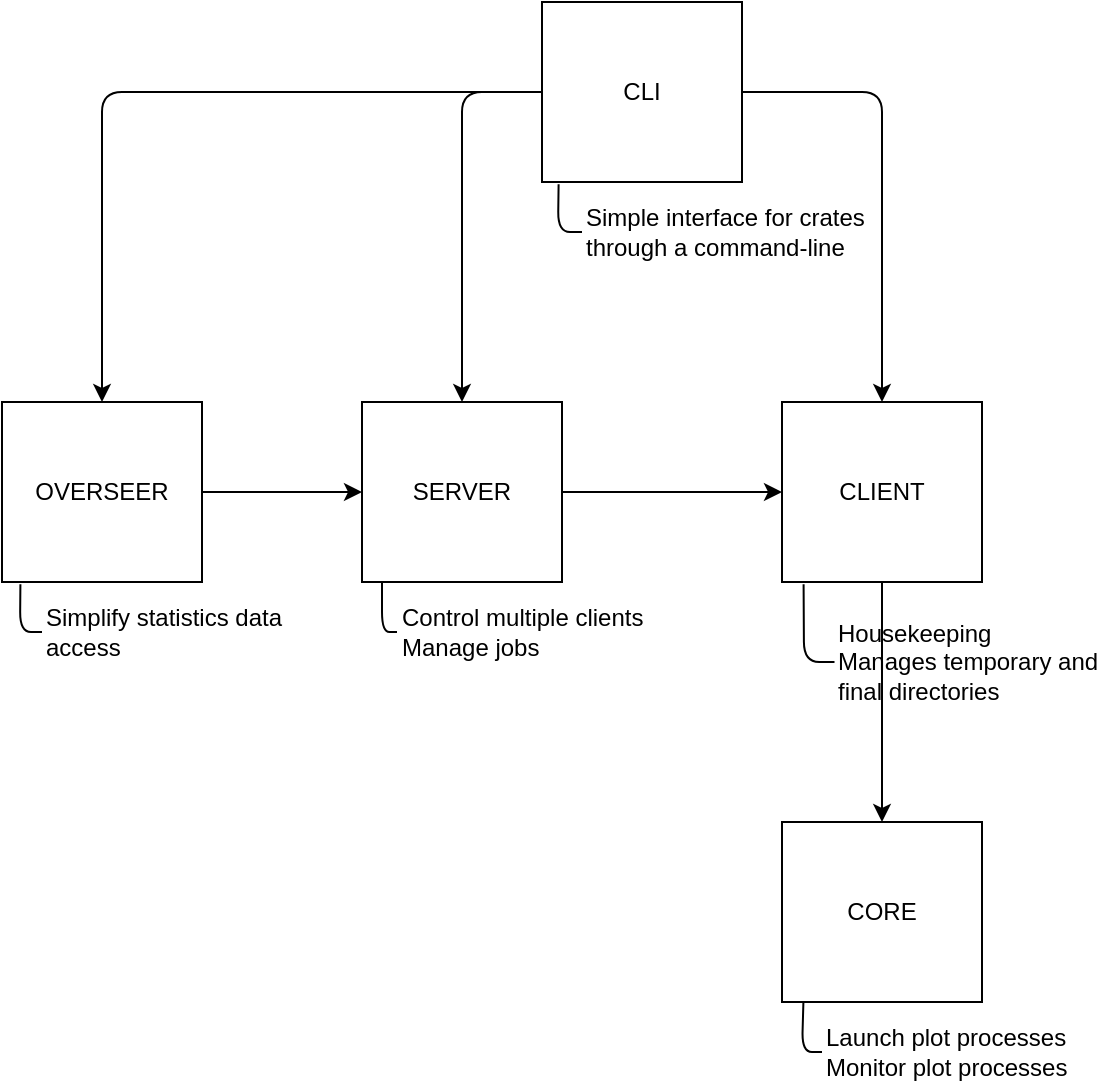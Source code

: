 <mxfile version="14.8.0" type="device"><diagram id="qbk_KIRsvELaz5OIfcU9" name="Page-1"><mxGraphModel dx="1185" dy="693" grid="1" gridSize="10" guides="1" tooltips="1" connect="1" arrows="1" fold="1" page="1" pageScale="1" pageWidth="850" pageHeight="1100" math="0" shadow="0"><root><mxCell id="0"/><mxCell id="1" parent="0"/><mxCell id="aRZmI9UBAUelAEEFau4D-1" value="CORE" style="rounded=0;whiteSpace=wrap;html=1;" parent="1" vertex="1"><mxGeometry x="480" y="510" width="100" height="90" as="geometry"/></mxCell><mxCell id="aRZmI9UBAUelAEEFau4D-2" value="&lt;div&gt;Launch plot processes&lt;/div&gt;&lt;div&gt;Monitor plot processes&lt;br&gt;&lt;/div&gt;" style="text;html=1;strokeColor=none;fillColor=none;align=left;verticalAlign=middle;whiteSpace=wrap;rounded=0;" parent="1" vertex="1"><mxGeometry x="500" y="610" width="145" height="30" as="geometry"/></mxCell><mxCell id="aRZmI9UBAUelAEEFau4D-3" value="" style="endArrow=none;html=1;exitX=0.107;exitY=1.001;exitDx=0;exitDy=0;exitPerimeter=0;entryX=0;entryY=0.5;entryDx=0;entryDy=0;" parent="1" source="aRZmI9UBAUelAEEFau4D-1" target="aRZmI9UBAUelAEEFau4D-2" edge="1"><mxGeometry width="50" height="50" relative="1" as="geometry"><mxPoint x="620" y="570" as="sourcePoint"/><mxPoint x="670" y="520" as="targetPoint"/><Array as="points"><mxPoint x="490" y="625"/></Array></mxGeometry></mxCell><mxCell id="aRZmI9UBAUelAEEFau4D-4" value="CLI" style="rounded=0;whiteSpace=wrap;html=1;" parent="1" vertex="1"><mxGeometry x="360" y="100" width="100" height="90" as="geometry"/></mxCell><mxCell id="aRZmI9UBAUelAEEFau4D-5" value="Simple interface for crates through a command-line" style="text;html=1;strokeColor=none;fillColor=none;align=left;verticalAlign=middle;whiteSpace=wrap;rounded=0;" parent="1" vertex="1"><mxGeometry x="380" y="200" width="145" height="30" as="geometry"/></mxCell><mxCell id="aRZmI9UBAUelAEEFau4D-6" value="" style="endArrow=none;html=1;exitX=0.083;exitY=1.013;exitDx=0;exitDy=0;exitPerimeter=0;entryX=0;entryY=0.5;entryDx=0;entryDy=0;" parent="1" source="aRZmI9UBAUelAEEFau4D-4" target="aRZmI9UBAUelAEEFau4D-5" edge="1"><mxGeometry width="50" height="50" relative="1" as="geometry"><mxPoint x="380" y="400" as="sourcePoint"/><mxPoint x="430" y="350" as="targetPoint"/><Array as="points"><mxPoint x="368" y="215"/></Array></mxGeometry></mxCell><mxCell id="8iPqHXqKgJyeimi3Uned-1" value="SERVER" style="rounded=0;whiteSpace=wrap;html=1;" vertex="1" parent="1"><mxGeometry x="270" y="300" width="100" height="90" as="geometry"/></mxCell><mxCell id="8iPqHXqKgJyeimi3Uned-2" value="CLIENT" style="rounded=0;whiteSpace=wrap;html=1;" vertex="1" parent="1"><mxGeometry x="480" y="300" width="100" height="90" as="geometry"/></mxCell><mxCell id="8iPqHXqKgJyeimi3Uned-3" value="OVERSEER" style="rounded=0;whiteSpace=wrap;html=1;" vertex="1" parent="1"><mxGeometry x="90" y="300" width="100" height="90" as="geometry"/></mxCell><mxCell id="8iPqHXqKgJyeimi3Uned-4" value="&lt;div&gt;Control multiple clients&lt;/div&gt;&lt;div&gt;Manage jobs&lt;br&gt;&lt;/div&gt;" style="text;html=1;strokeColor=none;fillColor=none;align=left;verticalAlign=middle;whiteSpace=wrap;rounded=0;" vertex="1" parent="1"><mxGeometry x="287.5" y="400" width="132.5" height="30" as="geometry"/></mxCell><mxCell id="8iPqHXqKgJyeimi3Uned-5" value="" style="endArrow=none;html=1;exitX=0.1;exitY=1.004;exitDx=0;exitDy=0;exitPerimeter=0;entryX=0;entryY=0.5;entryDx=0;entryDy=0;" edge="1" parent="1" source="8iPqHXqKgJyeimi3Uned-1" target="8iPqHXqKgJyeimi3Uned-4"><mxGeometry width="50" height="50" relative="1" as="geometry"><mxPoint x="430" y="390" as="sourcePoint"/><mxPoint x="480" y="340" as="targetPoint"/><Array as="points"><mxPoint x="280" y="415"/></Array></mxGeometry></mxCell><mxCell id="8iPqHXqKgJyeimi3Uned-6" value="&lt;div&gt;Housekeeping&lt;br&gt;&lt;/div&gt;&lt;div&gt;Manages temporary and final directories&lt;br&gt;&lt;/div&gt;" style="text;html=1;strokeColor=none;fillColor=none;align=left;verticalAlign=middle;whiteSpace=wrap;rounded=0;" vertex="1" parent="1"><mxGeometry x="506.25" y="400" width="132.5" height="60" as="geometry"/></mxCell><mxCell id="8iPqHXqKgJyeimi3Uned-7" value="" style="endArrow=none;html=1;exitX=0.108;exitY=1.013;exitDx=0;exitDy=0;exitPerimeter=0;entryX=0;entryY=0.5;entryDx=0;entryDy=0;" edge="1" parent="1" source="8iPqHXqKgJyeimi3Uned-2" target="8iPqHXqKgJyeimi3Uned-6"><mxGeometry width="50" height="50" relative="1" as="geometry"><mxPoint x="460" y="390" as="sourcePoint"/><mxPoint x="510" y="340" as="targetPoint"/><Array as="points"><mxPoint x="491" y="430"/></Array></mxGeometry></mxCell><mxCell id="8iPqHXqKgJyeimi3Uned-9" value="Simplify statistics data access" style="text;html=1;strokeColor=none;fillColor=none;align=left;verticalAlign=middle;whiteSpace=wrap;rounded=0;" vertex="1" parent="1"><mxGeometry x="110" y="400" width="132.5" height="30" as="geometry"/></mxCell><mxCell id="8iPqHXqKgJyeimi3Uned-12" value="" style="endArrow=none;html=1;exitX=0.092;exitY=1.013;exitDx=0;exitDy=0;exitPerimeter=0;entryX=0;entryY=0.5;entryDx=0;entryDy=0;" edge="1" parent="1" source="8iPqHXqKgJyeimi3Uned-3" target="8iPqHXqKgJyeimi3Uned-9"><mxGeometry width="50" height="50" relative="1" as="geometry"><mxPoint x="490" y="460" as="sourcePoint"/><mxPoint x="540" y="410" as="targetPoint"/><Array as="points"><mxPoint x="99" y="415"/></Array></mxGeometry></mxCell><mxCell id="8iPqHXqKgJyeimi3Uned-13" value="" style="endArrow=classic;html=1;exitX=1;exitY=0.5;exitDx=0;exitDy=0;entryX=0;entryY=0.5;entryDx=0;entryDy=0;" edge="1" parent="1" source="8iPqHXqKgJyeimi3Uned-3" target="8iPqHXqKgJyeimi3Uned-1"><mxGeometry width="50" height="50" relative="1" as="geometry"><mxPoint x="490" y="460" as="sourcePoint"/><mxPoint x="540" y="410" as="targetPoint"/></mxGeometry></mxCell><mxCell id="8iPqHXqKgJyeimi3Uned-14" value="" style="endArrow=classic;html=1;exitX=1;exitY=0.5;exitDx=0;exitDy=0;entryX=0;entryY=0.5;entryDx=0;entryDy=0;" edge="1" parent="1" source="8iPqHXqKgJyeimi3Uned-1" target="8iPqHXqKgJyeimi3Uned-2"><mxGeometry width="50" height="50" relative="1" as="geometry"><mxPoint x="490" y="460" as="sourcePoint"/><mxPoint x="540" y="410" as="targetPoint"/></mxGeometry></mxCell><mxCell id="8iPqHXqKgJyeimi3Uned-15" value="" style="endArrow=classic;html=1;exitX=0.5;exitY=1;exitDx=0;exitDy=0;" edge="1" parent="1" source="8iPqHXqKgJyeimi3Uned-2"><mxGeometry width="50" height="50" relative="1" as="geometry"><mxPoint x="490" y="460" as="sourcePoint"/><mxPoint x="530" y="510" as="targetPoint"/></mxGeometry></mxCell><mxCell id="8iPqHXqKgJyeimi3Uned-16" value="" style="endArrow=classic;html=1;exitX=0;exitY=0.5;exitDx=0;exitDy=0;entryX=0.5;entryY=0;entryDx=0;entryDy=0;" edge="1" parent="1" source="aRZmI9UBAUelAEEFau4D-4" target="8iPqHXqKgJyeimi3Uned-1"><mxGeometry width="50" height="50" relative="1" as="geometry"><mxPoint x="490" y="460" as="sourcePoint"/><mxPoint x="540" y="410" as="targetPoint"/><Array as="points"><mxPoint x="320" y="145"/></Array></mxGeometry></mxCell><mxCell id="8iPqHXqKgJyeimi3Uned-17" value="" style="endArrow=classic;html=1;exitX=1;exitY=0.5;exitDx=0;exitDy=0;" edge="1" parent="1" source="aRZmI9UBAUelAEEFau4D-4"><mxGeometry width="50" height="50" relative="1" as="geometry"><mxPoint x="490" y="460" as="sourcePoint"/><mxPoint x="530" y="300" as="targetPoint"/><Array as="points"><mxPoint x="530" y="145"/></Array></mxGeometry></mxCell><mxCell id="8iPqHXqKgJyeimi3Uned-18" value="" style="endArrow=classic;html=1;exitX=0;exitY=0.5;exitDx=0;exitDy=0;entryX=0.5;entryY=0;entryDx=0;entryDy=0;" edge="1" parent="1" source="aRZmI9UBAUelAEEFau4D-4" target="8iPqHXqKgJyeimi3Uned-3"><mxGeometry width="50" height="50" relative="1" as="geometry"><mxPoint x="490" y="460" as="sourcePoint"/><mxPoint x="540" y="410" as="targetPoint"/><Array as="points"><mxPoint x="140" y="145"/></Array></mxGeometry></mxCell></root></mxGraphModel></diagram></mxfile>